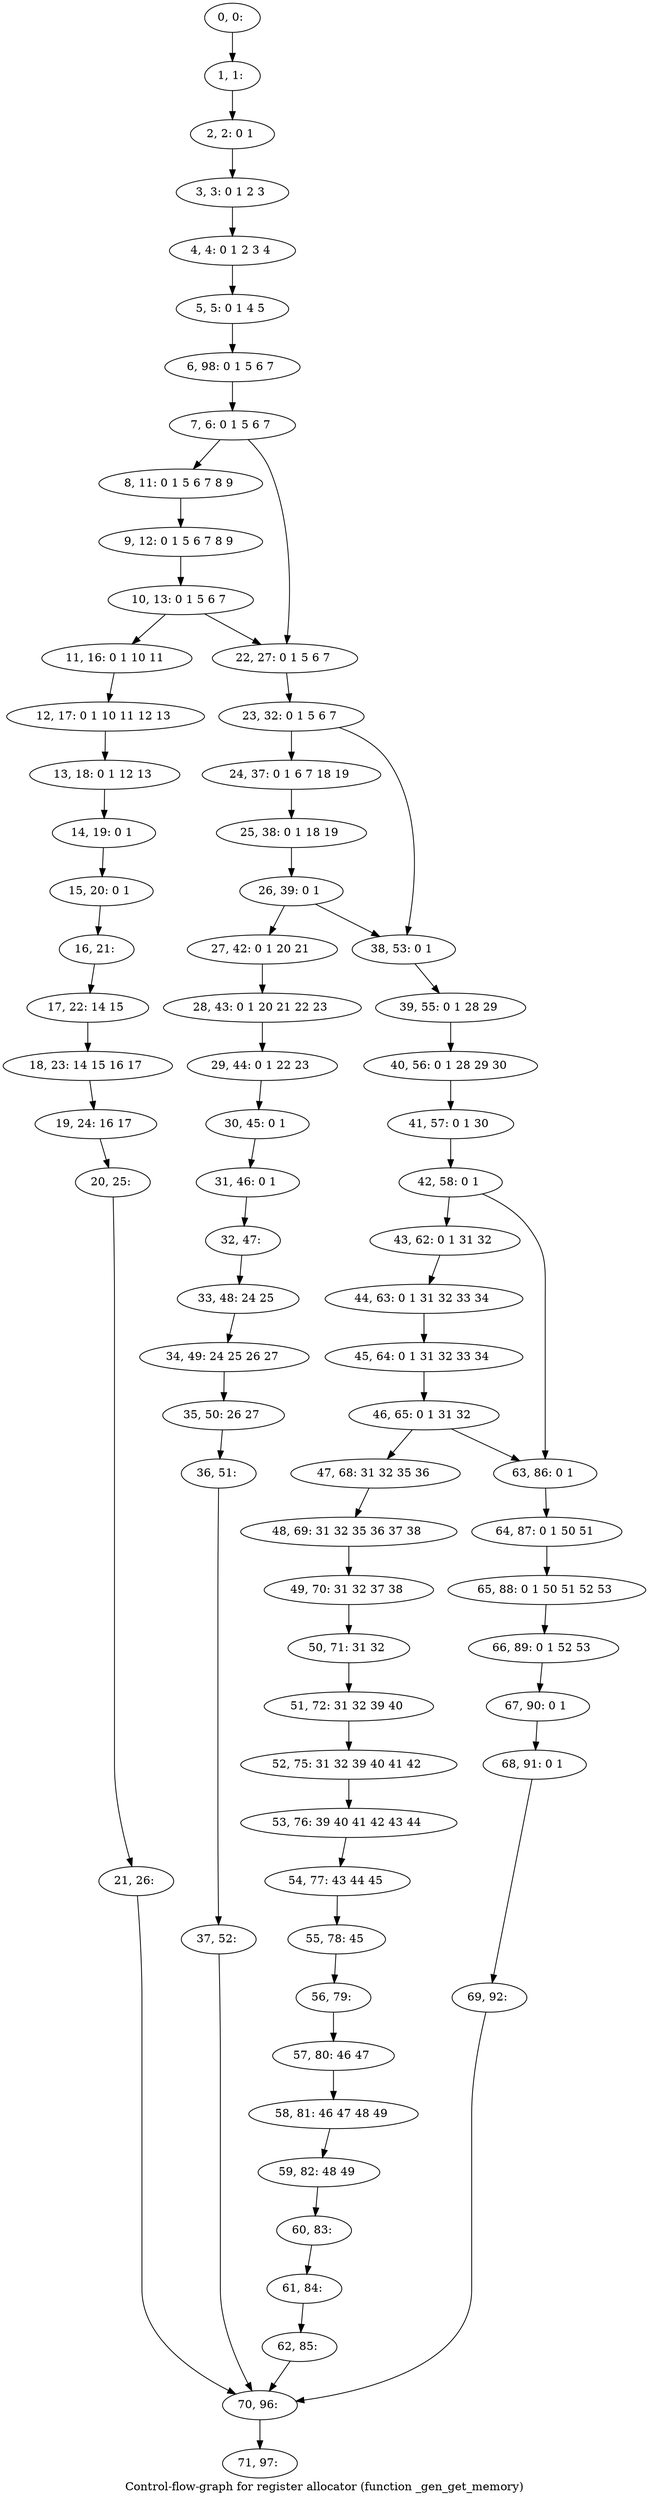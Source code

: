 digraph G {
graph [label="Control-flow-graph for register allocator (function _gen_get_memory)"]
0[label="0, 0: "];
1[label="1, 1: "];
2[label="2, 2: 0 1 "];
3[label="3, 3: 0 1 2 3 "];
4[label="4, 4: 0 1 2 3 4 "];
5[label="5, 5: 0 1 4 5 "];
6[label="6, 98: 0 1 5 6 7 "];
7[label="7, 6: 0 1 5 6 7 "];
8[label="8, 11: 0 1 5 6 7 8 9 "];
9[label="9, 12: 0 1 5 6 7 8 9 "];
10[label="10, 13: 0 1 5 6 7 "];
11[label="11, 16: 0 1 10 11 "];
12[label="12, 17: 0 1 10 11 12 13 "];
13[label="13, 18: 0 1 12 13 "];
14[label="14, 19: 0 1 "];
15[label="15, 20: 0 1 "];
16[label="16, 21: "];
17[label="17, 22: 14 15 "];
18[label="18, 23: 14 15 16 17 "];
19[label="19, 24: 16 17 "];
20[label="20, 25: "];
21[label="21, 26: "];
22[label="22, 27: 0 1 5 6 7 "];
23[label="23, 32: 0 1 5 6 7 "];
24[label="24, 37: 0 1 6 7 18 19 "];
25[label="25, 38: 0 1 18 19 "];
26[label="26, 39: 0 1 "];
27[label="27, 42: 0 1 20 21 "];
28[label="28, 43: 0 1 20 21 22 23 "];
29[label="29, 44: 0 1 22 23 "];
30[label="30, 45: 0 1 "];
31[label="31, 46: 0 1 "];
32[label="32, 47: "];
33[label="33, 48: 24 25 "];
34[label="34, 49: 24 25 26 27 "];
35[label="35, 50: 26 27 "];
36[label="36, 51: "];
37[label="37, 52: "];
38[label="38, 53: 0 1 "];
39[label="39, 55: 0 1 28 29 "];
40[label="40, 56: 0 1 28 29 30 "];
41[label="41, 57: 0 1 30 "];
42[label="42, 58: 0 1 "];
43[label="43, 62: 0 1 31 32 "];
44[label="44, 63: 0 1 31 32 33 34 "];
45[label="45, 64: 0 1 31 32 33 34 "];
46[label="46, 65: 0 1 31 32 "];
47[label="47, 68: 31 32 35 36 "];
48[label="48, 69: 31 32 35 36 37 38 "];
49[label="49, 70: 31 32 37 38 "];
50[label="50, 71: 31 32 "];
51[label="51, 72: 31 32 39 40 "];
52[label="52, 75: 31 32 39 40 41 42 "];
53[label="53, 76: 39 40 41 42 43 44 "];
54[label="54, 77: 43 44 45 "];
55[label="55, 78: 45 "];
56[label="56, 79: "];
57[label="57, 80: 46 47 "];
58[label="58, 81: 46 47 48 49 "];
59[label="59, 82: 48 49 "];
60[label="60, 83: "];
61[label="61, 84: "];
62[label="62, 85: "];
63[label="63, 86: 0 1 "];
64[label="64, 87: 0 1 50 51 "];
65[label="65, 88: 0 1 50 51 52 53 "];
66[label="66, 89: 0 1 52 53 "];
67[label="67, 90: 0 1 "];
68[label="68, 91: 0 1 "];
69[label="69, 92: "];
70[label="70, 96: "];
71[label="71, 97: "];
0->1 ;
1->2 ;
2->3 ;
3->4 ;
4->5 ;
5->6 ;
6->7 ;
7->8 ;
7->22 ;
8->9 ;
9->10 ;
10->11 ;
10->22 ;
11->12 ;
12->13 ;
13->14 ;
14->15 ;
15->16 ;
16->17 ;
17->18 ;
18->19 ;
19->20 ;
20->21 ;
21->70 ;
22->23 ;
23->24 ;
23->38 ;
24->25 ;
25->26 ;
26->27 ;
26->38 ;
27->28 ;
28->29 ;
29->30 ;
30->31 ;
31->32 ;
32->33 ;
33->34 ;
34->35 ;
35->36 ;
36->37 ;
37->70 ;
38->39 ;
39->40 ;
40->41 ;
41->42 ;
42->43 ;
42->63 ;
43->44 ;
44->45 ;
45->46 ;
46->47 ;
46->63 ;
47->48 ;
48->49 ;
49->50 ;
50->51 ;
51->52 ;
52->53 ;
53->54 ;
54->55 ;
55->56 ;
56->57 ;
57->58 ;
58->59 ;
59->60 ;
60->61 ;
61->62 ;
62->70 ;
63->64 ;
64->65 ;
65->66 ;
66->67 ;
67->68 ;
68->69 ;
69->70 ;
70->71 ;
}
